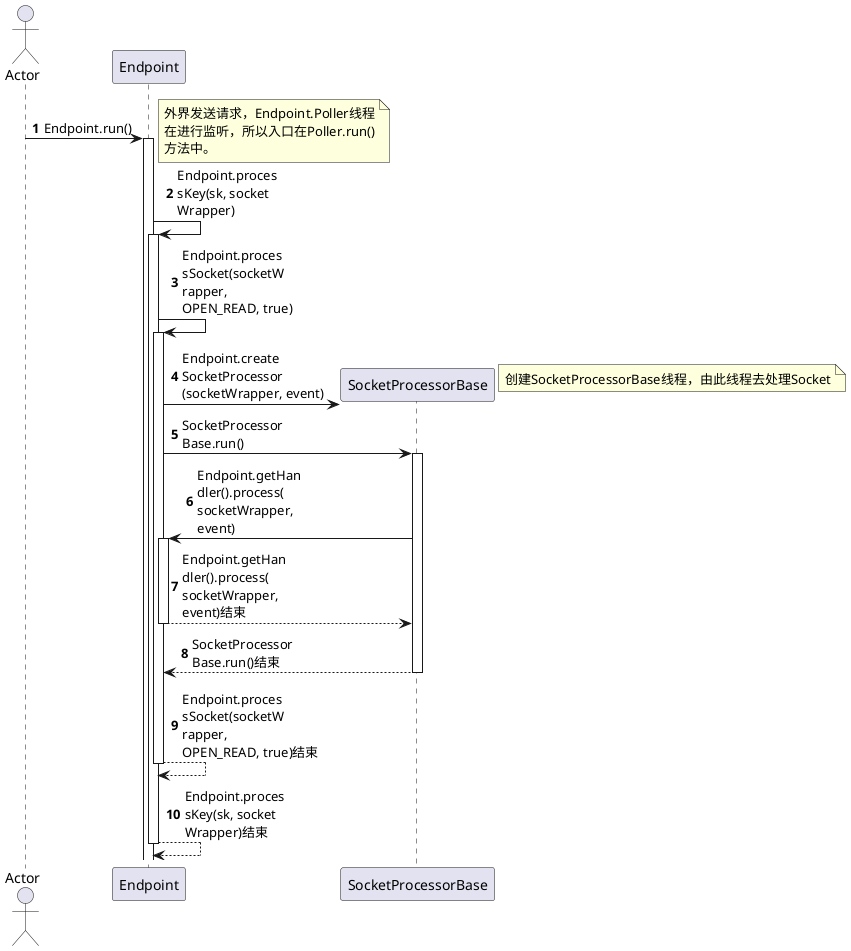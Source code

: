 @startuml
'https://plantuml.com/sequence-diagram

autonumber
autoactivate on

actor Actor
Actor -> Endpoint: Endpoint.run()
note right
    外界发送请求，Endpoint.Poller线程
    在进行监听，所以入口在Poller.run()
    方法中。
end note
    Endpoint -> Endpoint: Endpoint.proces\nsKey(sk, socket\nWrapper)
        Endpoint -> Endpoint: Endpoint.proces\nsSocket(socketW\nrapper, \nOPEN_READ, true)
            Endpoint -> SocketProcessorBase ** : Endpoint.create\nSocketProcessor\n(socketWrapper, event)
            note right: 创建SocketProcessorBase线程，由此线程去处理Socket

            Endpoint -> SocketProcessorBase: SocketProcessor\nBase.run()
                SocketProcessorBase -> Endpoint: Endpoint.getHan\ndler().process(\nsocketWrapper, \nevent)

                return Endpoint.getHan\ndler().process(\nsocketWrapper, \nevent)结束
            return SocketProcessor\nBase.run()结束



        return Endpoint.proces\nsSocket(socketW\nrapper, \nOPEN_READ, true)结束
    return Endpoint.proces\nsKey(sk, socket\nWrapper)结束

@enduml
